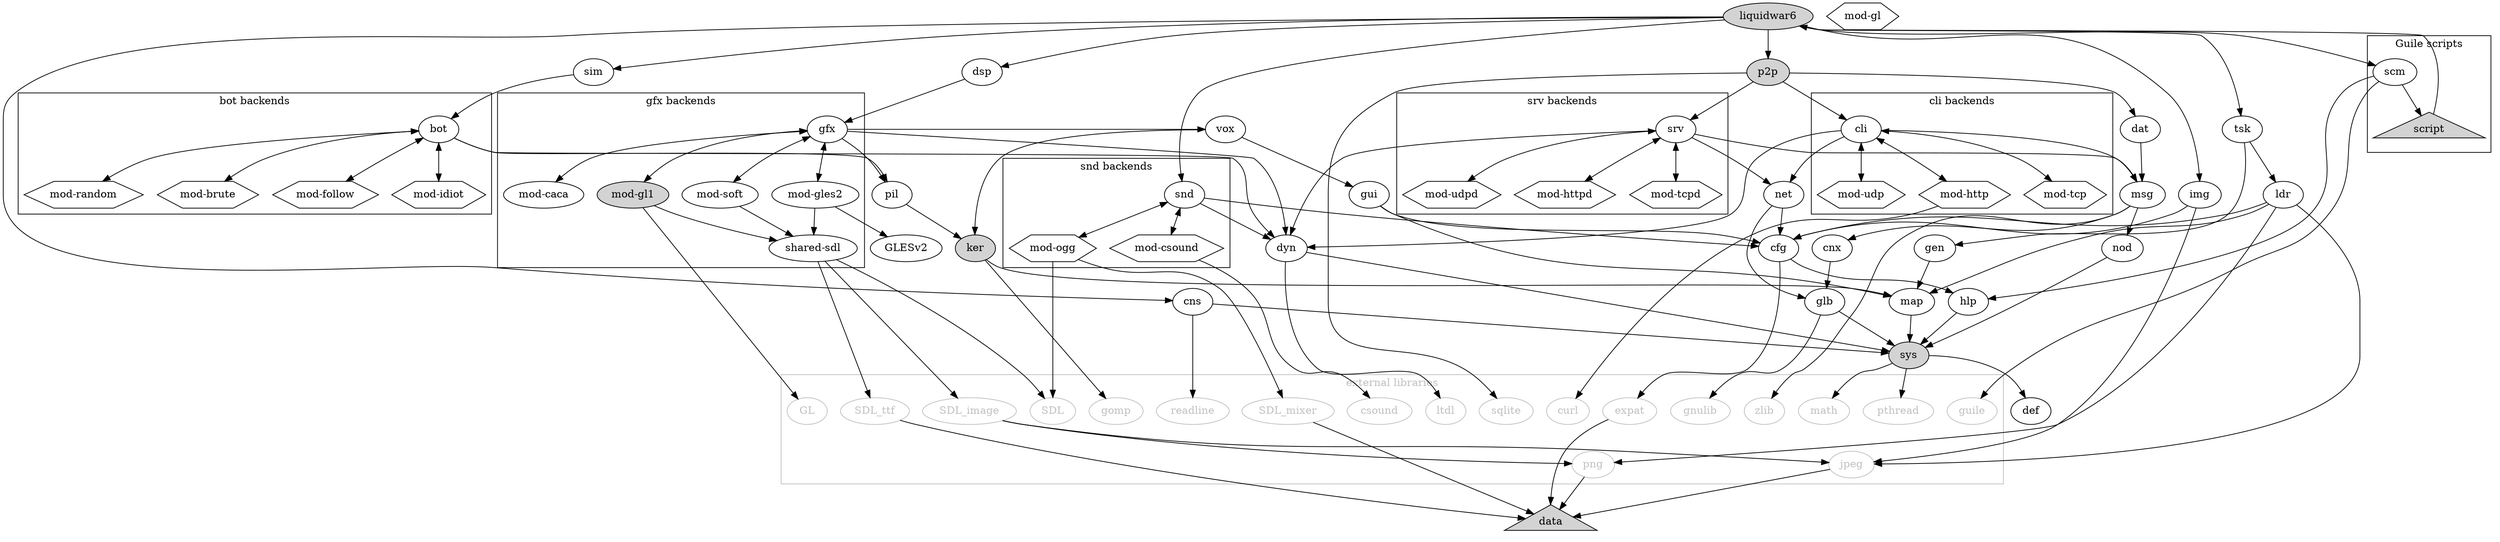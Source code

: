 digraph g {
	bot -> dyn
	bot -> pil
subgraph cluster_bot {
	label="bot backends"	
	bot
	"mod-brute"
	"mod-follow"
	"mod-idiot"
	"mod-random"
}
	bot -> "mod-brute" [dir=both]
	bot -> "mod-follow" [dir=both]
	bot -> "mod-idiot" [dir=both]
	bot -> "mod-random" [dir=both]
	cfg -> hlp
	cfg -> expat
	cli -> dyn
	cli -> msg
	cli -> net
subgraph cluster_cli {
	label="cli backends"
	cli
	cli -> "mod-tcp" [dir=both]
	cli -> "mod-udp" [dir=both]
	cli -> "mod-http" [dir=both]
}
	"mod-http" -> curl
	cns -> sys
	cnx -> glb
	cns -> readline
	dat -> msg
	dsp -> gfx
	dyn -> sys
	dyn -> ltdl
	gen -> map
	gfx -> dyn
	gfx -> vox
	gfx -> pil
subgraph cluster_gfx {
	label="gfx backends"
	gfx
	gfx -> "mod-gl1" [dir=both]
	gfx -> "mod-gles2" [dir=both]
	gfx -> "mod-soft" [dir=both]
	gfx -> "mod-caca" [dir=both]
	"mod-gl1" -> "shared-sdl"
	"mod-gles2" -> "shared-sdl"
	"mod-soft" -> "shared-sdl"
}
	"mod-gl1" [style=filled,fillcolor=lightgrey]
	"mod-gl1" -> GL
	"mod-gles2" -> GLESv2
	"shared-sdl" -> SDL
	"shared-sdl" -> SDL_image
	"shared-sdl" -> SDL_ttf
	glb -> sys
	glb -> gnulib
	gui -> map
	gui -> cfg
	hlp -> sys
	img -> cfg
	img -> jpeg
	ker [style=filled,fillcolor=lightgrey]
	ker -> map
	ker -> gomp
	ldr -> cfg
	ldr -> map
	ldr -> png
	ldr -> jpeg
	map -> sys
	msg -> cnx
	msg -> nod
	msg -> zlib
	net -> cfg
	net -> glb
	nod -> sys
	p2p [style=filled,fillcolor=lightgrey]
	p2p -> dat
	p2p -> cli
	p2p -> srv
	p2p -> sqlite
	pil -> ker
	scm -> hlp
	scm -> guile
	sim -> bot
	snd -> dyn
	snd -> cfg
subgraph cluster_snd {
        label="snd backends"
	snd
	snd -> "mod-ogg" [dir=both]
	snd -> "mod-csound" [dir=both]
} 
	"mod-ogg" -> SDL
	"mod-ogg" -> SDL_mixer
	"mod-csound" -> csound
	srv -> dyn
	srv -> msg
	srv -> net
subgraph cluster_srv {
        label="srv backends"
	srv
	srv -> "mod-tcpd" [dir=both]
	srv -> "mod-udpd" [dir=both]
	srv -> "mod-httpd" [dir=both]
}
	sys [style=filled,fillcolor=lightgrey]
	sys -> def
	sys -> pthread
	sys -> math

	tsk -> ldr
	tsk -> gen
	vox -> gui
	vox -> ker

	liquidwar6 [style=filled,fillcolor=lightgrey]
	liquidwar6 -> sim
	liquidwar6 -> dsp
	liquidwar6 -> img
	liquidwar6 -> tsk
	liquidwar6 -> cns
	liquidwar6 -> p2p
	liquidwar6 -> snd

	liquidwar6 -> scm
subgraph cluster_script {
        label="Guile scripts"
	scm -> script	
}
	script -> liquidwar6

	SDL_image -> jpeg
	SDL_image -> png

	expat -> data
	jpeg -> data
	png -> data
	SDL_ttf -> data
	SDL_mixer -> data

	"mod-brute" [shape=hexagon]
	"mod-follow" [shape=hexagon]
	"mod-idiot" [shape=hexagon]
	"mod-random" [shape=hexagon]
	"mod-tcp" [shape=hexagon]
	"mod-udp" [shape=hexagon]
	"mod-http" [shape=hexagon]
	"mod-gl" [shape=hexagon]
	"mod-ogg" [shape=hexagon]
	"mod-csound" [shape=hexagon]
	"mod-tcpd" [shape=hexagon]
	"mod-udpd" [shape=hexagon]
	"mod-httpd" [shape=hexagon]

	script [shape=triangle,style=filled,fillcolor=lightgrey]
	data [shape=triangle,style=filled,fillcolor=lightgrey]

	csound [color=grey]
	csound [fontcolor=grey]
	curl [color=grey]
	curl [fontcolor=grey]
	expat [color=grey]
	expat [fontcolor=grey]
	GL [color=grey]
	GL [fontcolor=grey]
	gnulib [color=grey]
	gnulib [fontcolor=grey]
	gomp [color=grey]
	gomp [fontcolor=grey]
	guile [color=grey]
	guile [fontcolor=grey]
	jpeg [color=grey]
	jpeg [fontcolor=grey]
	ltdl [color=grey]
	ltdl [fontcolor=grey]
	math [color=grey]
	math [fontcolor=grey]
	png [color=grey]
	png [fontcolor=grey]
	pthread [color=grey]
	pthread [fontcolor=grey]
	readline [color=grey]	
	readline [fontcolor=grey]	
	SDL [color=grey]
	SDL [fontcolor=grey]
	SDL_image [color=grey]
	SDL_image [fontcolor=grey]
	SDL_mixer [color=grey]
	SDL_mixer [fontcolor=grey]
	SDL_ttf [color=grey]
	SDL_ttf [fontcolor=grey]
	sqlite [color=grey]
	sqlite [fontcolor=grey]
	zlib [color=grey]
	zlib [fontcolor=grey]

subgraph cluster_ext {
	 label="external libraries"
	 color=grey
	 fontcolor=grey
	 csound
	 curl
	 expat
	 GL
	 gnulib
	 gomp
	 guile
	 jpeg
	 ltdl
	 math
	 png
	 pthread
	 readline
	 SDL
	 SDL_image
	 SDL_mixer
	 SDL_ttf
	 sqlite
	 zlib
}
}

